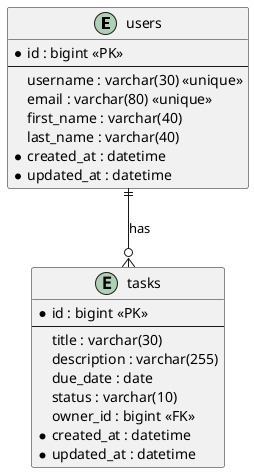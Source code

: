 @startuml
!define table(x) class x << (T,#FFAAAA) >>
!define primary_key(x) <u>x</u>
!define foreign_key(x) #x#

entity "users" as users {
  *id : bigint <<PK>>
  --
  username : varchar(30) <<unique>>
  email : varchar(80) <<unique>>
  first_name : varchar(40)
  last_name : varchar(40)
  *created_at : datetime
  *updated_at : datetime
}

entity "tasks" as tasks {
  *id : bigint <<PK>>
  --
  title : varchar(30)
  description : varchar(255)
  due_date : date
  status : varchar(10)
  owner_id : bigint <<FK>>
  *created_at : datetime
  *updated_at : datetime
}

users ||--o{ tasks : "has"
@enduml 